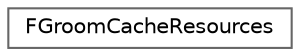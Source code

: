 digraph "Graphical Class Hierarchy"
{
 // INTERACTIVE_SVG=YES
 // LATEX_PDF_SIZE
  bgcolor="transparent";
  edge [fontname=Helvetica,fontsize=10,labelfontname=Helvetica,labelfontsize=10];
  node [fontname=Helvetica,fontsize=10,shape=box,height=0.2,width=0.4];
  rankdir="LR";
  Node0 [id="Node000000",label="FGroomCacheResources",height=0.2,width=0.4,color="grey40", fillcolor="white", style="filled",URL="$d7/dcf/structFGroomCacheResources.html",tooltip=" "];
}
